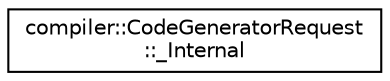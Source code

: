 digraph "类继承关系图"
{
 // LATEX_PDF_SIZE
  edge [fontname="Helvetica",fontsize="10",labelfontname="Helvetica",labelfontsize="10"];
  node [fontname="Helvetica",fontsize="10",shape=record];
  rankdir="LR";
  Node0 [label="compiler::CodeGeneratorRequest\l::_Internal",height=0.2,width=0.4,color="black", fillcolor="white", style="filled",URL="$classcompiler_1_1CodeGeneratorRequest_1_1__Internal.html",tooltip=" "];
}
